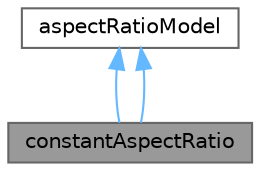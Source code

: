 digraph "constantAspectRatio"
{
 // LATEX_PDF_SIZE
  bgcolor="transparent";
  edge [fontname=Helvetica,fontsize=10,labelfontname=Helvetica,labelfontsize=10];
  node [fontname=Helvetica,fontsize=10,shape=box,height=0.2,width=0.4];
  Node1 [id="Node000001",label="constantAspectRatio",height=0.2,width=0.4,color="gray40", fillcolor="grey60", style="filled", fontcolor="black",tooltip="Constant value aspect ratio model."];
  Node2 -> Node1 [id="edge1_Node000001_Node000002",dir="back",color="steelblue1",style="solid",tooltip=" "];
  Node2 [id="Node000002",label="aspectRatioModel",height=0.2,width=0.4,color="gray40", fillcolor="white", style="filled",URL="$classFoam_1_1aspectRatioModel.html",tooltip=" "];
  Node2 -> Node1 [id="edge2_Node000001_Node000002",dir="back",color="steelblue1",style="solid",tooltip=" "];
}
